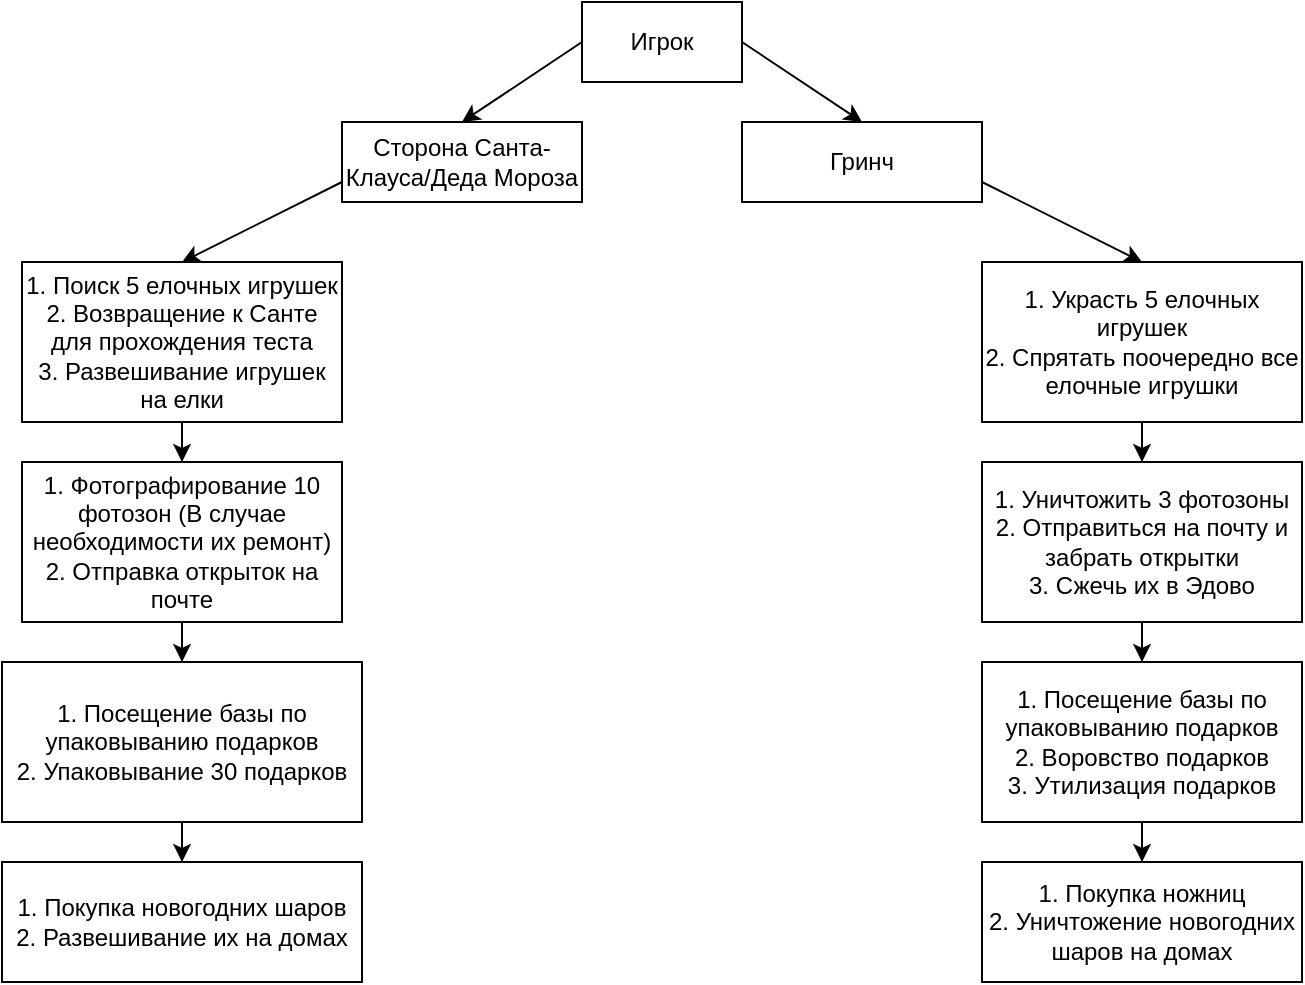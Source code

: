 <mxfile version="14.0.1" type="github">
  <diagram id="dvMvREgGdJZI3xQe4F_5" name="Page-1">
    <mxGraphModel dx="1422" dy="774" grid="1" gridSize="10" guides="1" tooltips="1" connect="1" arrows="1" fold="1" page="1" pageScale="1" pageWidth="850" pageHeight="1100" math="0" shadow="0">
      <root>
        <mxCell id="0" />
        <mxCell id="1" parent="0" />
        <mxCell id="u1FZ4RuDmFoGMgoN36QM-33" value="" style="endArrow=classic;html=1;exitX=1;exitY=0.75;exitDx=0;exitDy=0;" parent="1" source="u1FZ4RuDmFoGMgoN36QM-2" edge="1">
          <mxGeometry width="50" height="50" relative="1" as="geometry">
            <mxPoint x="600" y="140" as="sourcePoint" />
            <mxPoint x="680" y="140" as="targetPoint" />
          </mxGeometry>
        </mxCell>
        <mxCell id="u1FZ4RuDmFoGMgoN36QM-2" value="Гринч" style="rounded=0;whiteSpace=wrap;html=1;" parent="1" vertex="1">
          <mxGeometry x="480" y="70" width="120" height="40" as="geometry" />
        </mxCell>
        <mxCell id="u1FZ4RuDmFoGMgoN36QM-3" value="Сторона Санта-Клауса/Деда Мороза" style="rounded=0;whiteSpace=wrap;html=1;" parent="1" vertex="1">
          <mxGeometry x="280" y="70" width="120" height="40" as="geometry" />
        </mxCell>
        <mxCell id="u1FZ4RuDmFoGMgoN36QM-9" value="Игрок" style="rounded=0;whiteSpace=wrap;html=1;" parent="1" vertex="1">
          <mxGeometry x="400" y="10" width="80" height="40" as="geometry" />
        </mxCell>
        <mxCell id="u1FZ4RuDmFoGMgoN36QM-17" style="edgeStyle=orthogonalEdgeStyle;rounded=0;orthogonalLoop=1;jettySize=auto;html=1;entryX=0.5;entryY=0;entryDx=0;entryDy=0;" parent="1" source="u1FZ4RuDmFoGMgoN36QM-14" target="u1FZ4RuDmFoGMgoN36QM-16" edge="1">
          <mxGeometry relative="1" as="geometry" />
        </mxCell>
        <mxCell id="u1FZ4RuDmFoGMgoN36QM-14" value="1. Поиск 5 елочных игрушек&lt;br&gt;2. Возвращение к Санте для прохождения теста&lt;br&gt;3. Развешивание игрушек на елки" style="rounded=0;whiteSpace=wrap;html=1;" parent="1" vertex="1">
          <mxGeometry x="120" y="140" width="160" height="80" as="geometry" />
        </mxCell>
        <mxCell id="u1FZ4RuDmFoGMgoN36QM-19" style="edgeStyle=orthogonalEdgeStyle;rounded=0;orthogonalLoop=1;jettySize=auto;html=1;entryX=0.5;entryY=0;entryDx=0;entryDy=0;" parent="1" source="u1FZ4RuDmFoGMgoN36QM-16" target="u1FZ4RuDmFoGMgoN36QM-18" edge="1">
          <mxGeometry relative="1" as="geometry" />
        </mxCell>
        <mxCell id="u1FZ4RuDmFoGMgoN36QM-16" value="1. Фотографирование 10 фотозон (В случае необходимости их ремонт)&lt;br&gt;2. Отправка открыток на почте" style="rounded=0;whiteSpace=wrap;html=1;" parent="1" vertex="1">
          <mxGeometry x="120" y="240" width="160" height="80" as="geometry" />
        </mxCell>
        <mxCell id="u1FZ4RuDmFoGMgoN36QM-21" style="edgeStyle=orthogonalEdgeStyle;rounded=0;orthogonalLoop=1;jettySize=auto;html=1;" parent="1" source="u1FZ4RuDmFoGMgoN36QM-18" target="u1FZ4RuDmFoGMgoN36QM-20" edge="1">
          <mxGeometry relative="1" as="geometry" />
        </mxCell>
        <mxCell id="u1FZ4RuDmFoGMgoN36QM-18" value="1. Посещение базы по упаковыванию подарков&lt;br&gt;2. Упаковывание 30 подарков" style="rounded=0;whiteSpace=wrap;html=1;" parent="1" vertex="1">
          <mxGeometry x="110" y="340" width="180" height="80" as="geometry" />
        </mxCell>
        <mxCell id="u1FZ4RuDmFoGMgoN36QM-20" value="1. Покупка новогодних шаров&lt;br&gt;2. Развешивание их на домах" style="rounded=0;whiteSpace=wrap;html=1;" parent="1" vertex="1">
          <mxGeometry x="110" y="440" width="180" height="60" as="geometry" />
        </mxCell>
        <mxCell id="u1FZ4RuDmFoGMgoN36QM-38" style="edgeStyle=orthogonalEdgeStyle;rounded=0;orthogonalLoop=1;jettySize=auto;html=1;entryX=0.5;entryY=0;entryDx=0;entryDy=0;" parent="1" source="u1FZ4RuDmFoGMgoN36QM-22" target="u1FZ4RuDmFoGMgoN36QM-37" edge="1">
          <mxGeometry relative="1" as="geometry" />
        </mxCell>
        <mxCell id="u1FZ4RuDmFoGMgoN36QM-22" value="1. Украсть 5 елочных игрушек&lt;br&gt;2. Спрятать поочередно все елочные игрушки" style="rounded=0;whiteSpace=wrap;html=1;" parent="1" vertex="1">
          <mxGeometry x="600" y="140" width="160" height="80" as="geometry" />
        </mxCell>
        <mxCell id="u1FZ4RuDmFoGMgoN36QM-29" value="" style="endArrow=classic;html=1;entryX=0.5;entryY=0;entryDx=0;entryDy=0;exitX=0;exitY=0.75;exitDx=0;exitDy=0;" parent="1" source="u1FZ4RuDmFoGMgoN36QM-3" target="u1FZ4RuDmFoGMgoN36QM-14" edge="1">
          <mxGeometry width="50" height="50" relative="1" as="geometry">
            <mxPoint x="270" y="110" as="sourcePoint" />
            <mxPoint x="280" y="170" as="targetPoint" />
          </mxGeometry>
        </mxCell>
        <mxCell id="u1FZ4RuDmFoGMgoN36QM-31" value="" style="endArrow=classic;html=1;entryX=0.5;entryY=0;entryDx=0;entryDy=0;exitX=0;exitY=1;exitDx=0;exitDy=0;" parent="1" target="u1FZ4RuDmFoGMgoN36QM-3" edge="1">
          <mxGeometry width="50" height="50" relative="1" as="geometry">
            <mxPoint x="400" y="30" as="sourcePoint" />
            <mxPoint x="370" y="60" as="targetPoint" />
          </mxGeometry>
        </mxCell>
        <mxCell id="u1FZ4RuDmFoGMgoN36QM-36" value="" style="endArrow=classic;html=1;exitX=1;exitY=0.5;exitDx=0;exitDy=0;exitPerimeter=0;" parent="1" source="u1FZ4RuDmFoGMgoN36QM-9" edge="1">
          <mxGeometry width="50" height="50" relative="1" as="geometry">
            <mxPoint x="490" y="30" as="sourcePoint" />
            <mxPoint x="540" y="70" as="targetPoint" />
          </mxGeometry>
        </mxCell>
        <mxCell id="u1FZ4RuDmFoGMgoN36QM-40" value="" style="edgeStyle=orthogonalEdgeStyle;rounded=0;orthogonalLoop=1;jettySize=auto;html=1;" parent="1" source="u1FZ4RuDmFoGMgoN36QM-37" target="u1FZ4RuDmFoGMgoN36QM-39" edge="1">
          <mxGeometry relative="1" as="geometry" />
        </mxCell>
        <mxCell id="u1FZ4RuDmFoGMgoN36QM-37" value="1. Уничтожить 3 фотозоны&lt;br&gt;2. Отправиться на почту и забрать открытки&lt;br&gt;3. Сжечь их в Эдово" style="rounded=0;whiteSpace=wrap;html=1;" parent="1" vertex="1">
          <mxGeometry x="600" y="240" width="160" height="80" as="geometry" />
        </mxCell>
        <mxCell id="jkhiJZI2nxllzXPGr5OG-2" style="edgeStyle=orthogonalEdgeStyle;rounded=0;orthogonalLoop=1;jettySize=auto;html=1;" edge="1" parent="1" source="u1FZ4RuDmFoGMgoN36QM-39" target="jkhiJZI2nxllzXPGr5OG-1">
          <mxGeometry relative="1" as="geometry" />
        </mxCell>
        <mxCell id="u1FZ4RuDmFoGMgoN36QM-39" value="1. Посещение базы по упаковыванию подарков&lt;br&gt;2. Воровство подарков&lt;br&gt;3. Утилизация подарков" style="rounded=0;whiteSpace=wrap;html=1;" parent="1" vertex="1">
          <mxGeometry x="600" y="340" width="160" height="80" as="geometry" />
        </mxCell>
        <mxCell id="jkhiJZI2nxllzXPGr5OG-1" value="1. Покупка ножниц&lt;br&gt;2. Уничтожение новогодних шаров на домах" style="rounded=0;whiteSpace=wrap;html=1;" vertex="1" parent="1">
          <mxGeometry x="600" y="440" width="160" height="60" as="geometry" />
        </mxCell>
      </root>
    </mxGraphModel>
  </diagram>
</mxfile>
